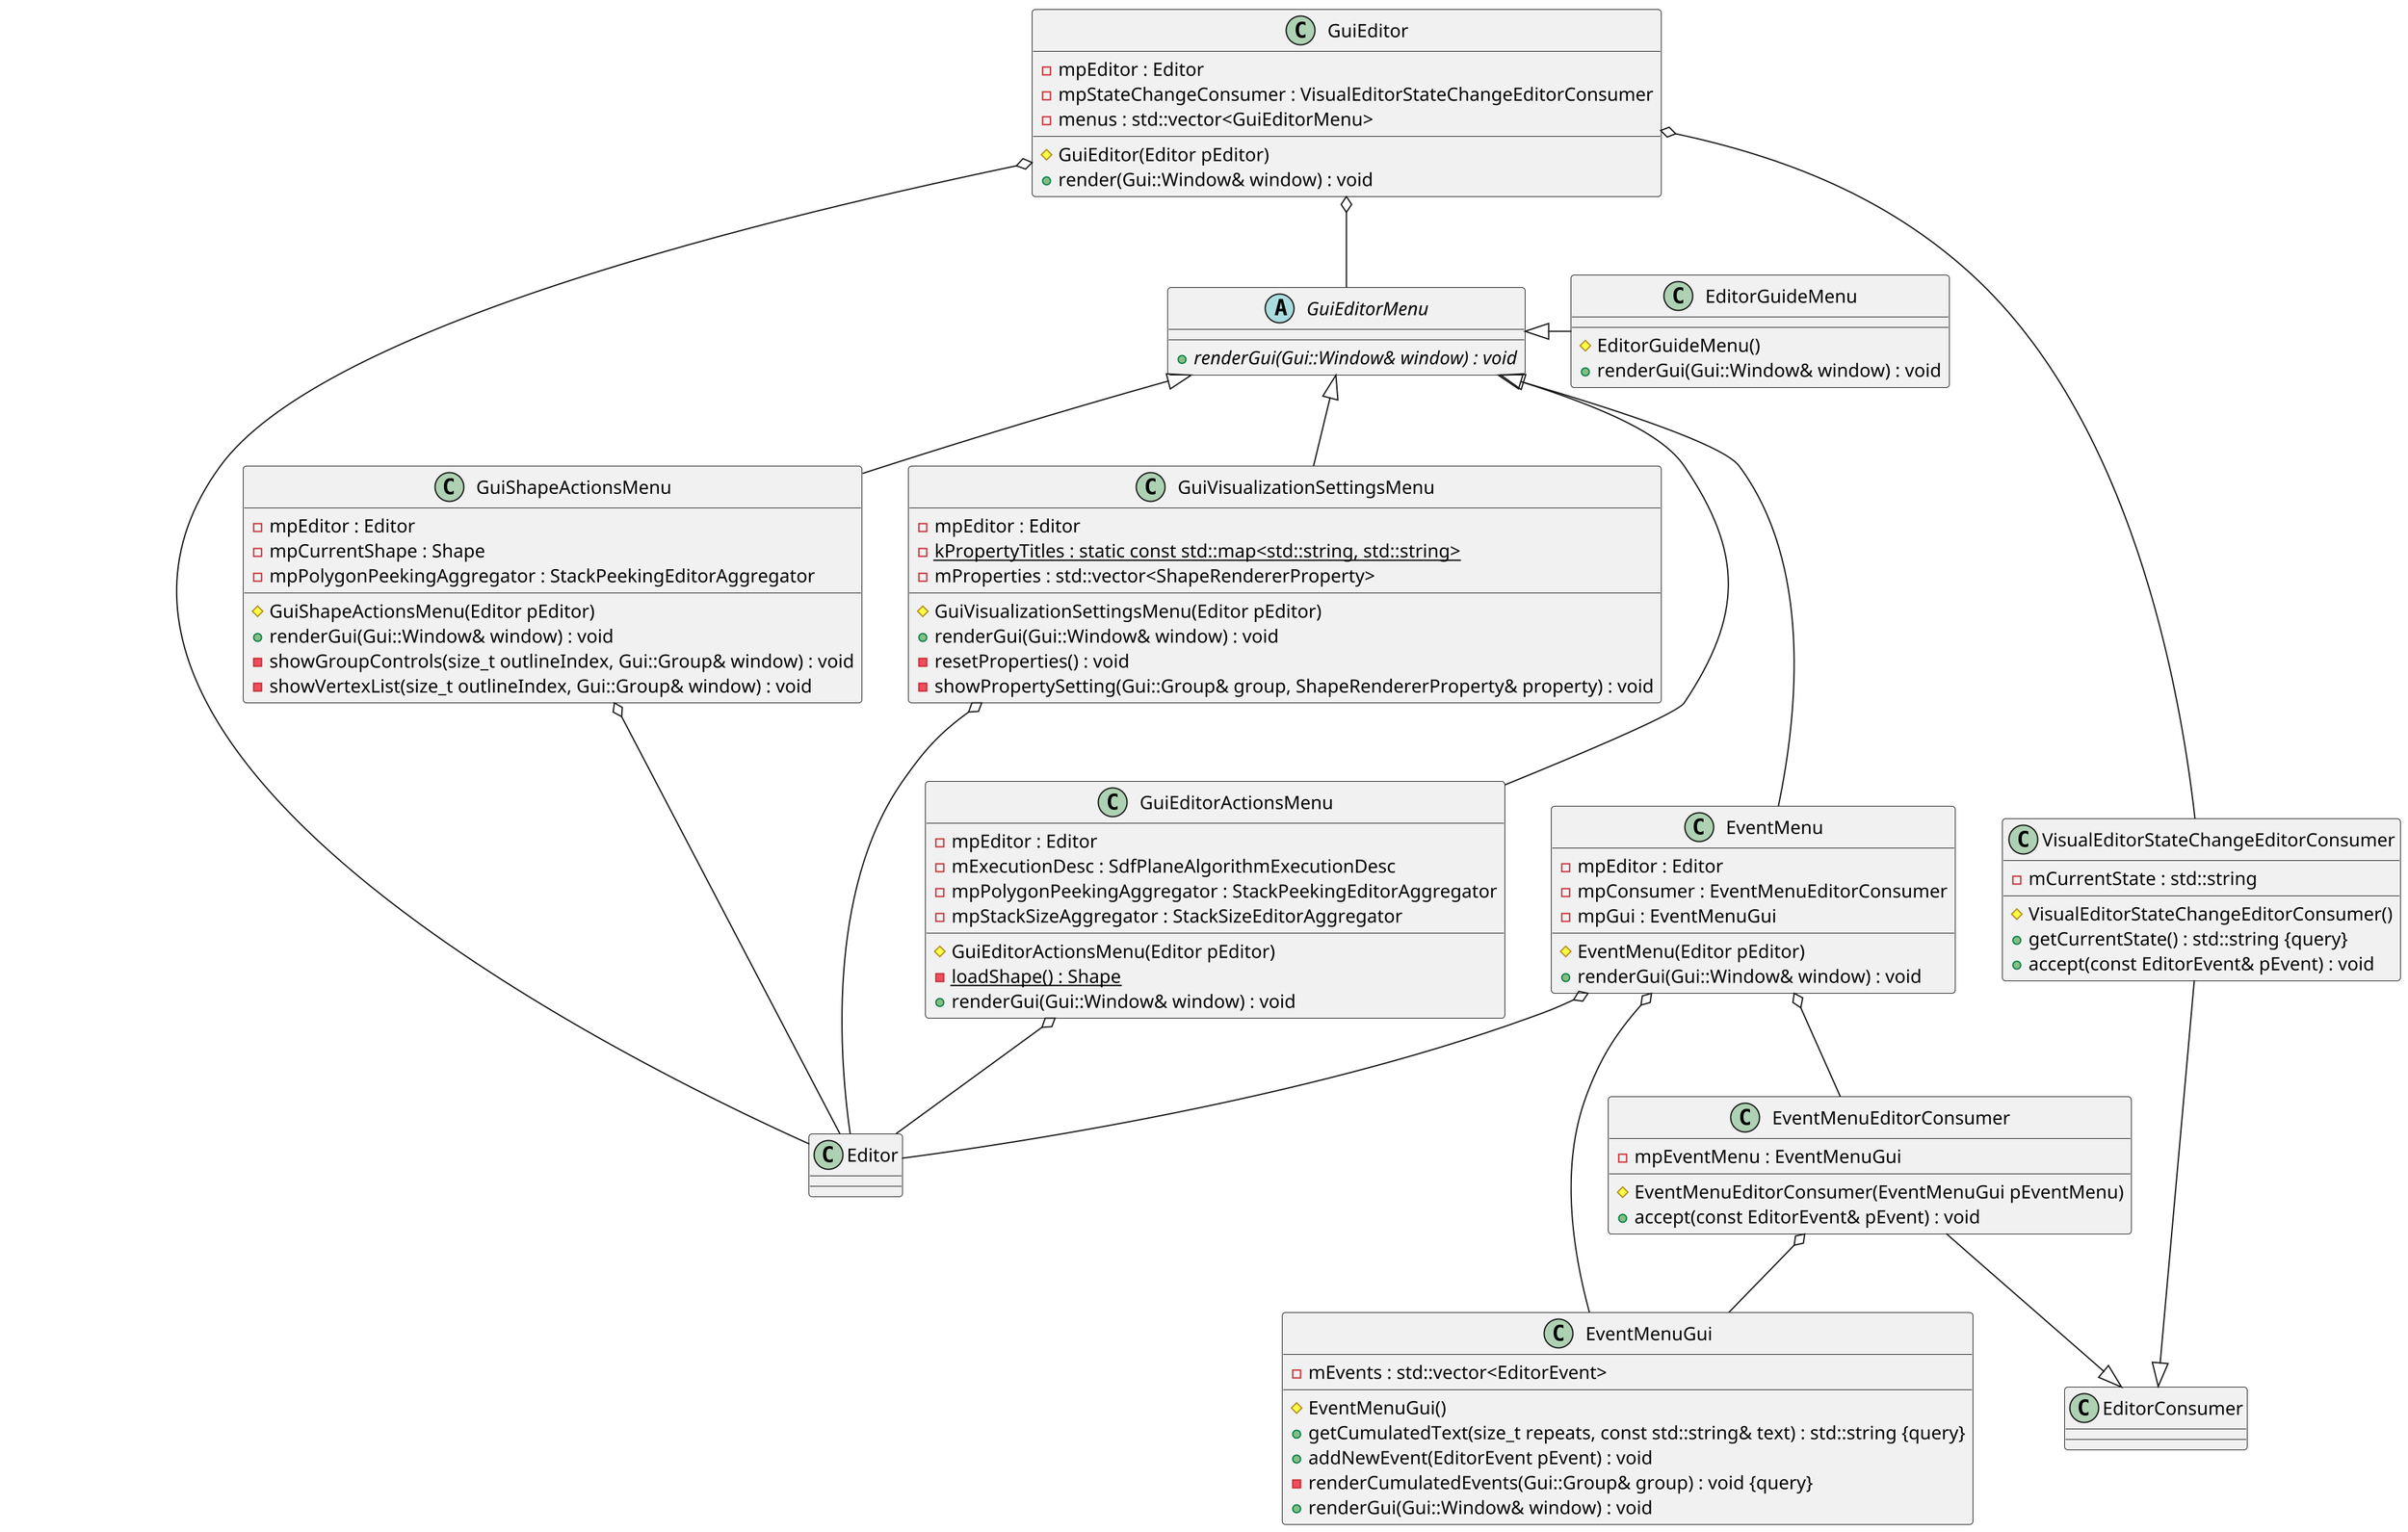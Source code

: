 @startuml

scale 2


class Editor {
}


class EditorGuideMenu {
    #EditorGuideMenu()
    +renderGui(Gui::Window& window) : void
}

class EventMenu {
    #EventMenu(Editor pEditor)
    -mpEditor : Editor
    -mpConsumer : EventMenuEditorConsumer
    -mpGui : EventMenuGui
    +renderGui(Gui::Window& window) : void
}

class EventMenuEditorConsumer {
    #EventMenuEditorConsumer(EventMenuGui pEventMenu)
    -mpEventMenu : EventMenuGui
    +accept(const EditorEvent& pEvent) : void
}

class EventMenuGui {
    #EventMenuGui()
    +getCumulatedText(size_t repeats, const std::string& text) : std::string {query}
    -mEvents : std::vector<EditorEvent>
    +addNewEvent(EditorEvent pEvent) : void
    -renderCumulatedEvents(Gui::Group& group) : void {query}
    +renderGui(Gui::Window& window) : void
}

class GuiEditor {
    #GuiEditor(Editor pEditor)
    -mpEditor : Editor
    -mpStateChangeConsumer : VisualEditorStateChangeEditorConsumer
    -menus : std::vector<GuiEditorMenu>
    +render(Gui::Window& window) : void
}

class GuiEditorActionsMenu {
    #GuiEditorActionsMenu(Editor pEditor)
    -mpEditor : Editor
    -mExecutionDesc : SdfPlaneAlgorithmExecutionDesc
    -{static} loadShape() : Shape
    -mpPolygonPeekingAggregator : StackPeekingEditorAggregator
    -mpStackSizeAggregator : StackSizeEditorAggregator
    +renderGui(Gui::Window& window) : void
}

abstract class GuiEditorMenu {
    +{abstract} renderGui(Gui::Window& window) : void
}

class GuiShapeActionsMenu {
    #GuiShapeActionsMenu(Editor pEditor)
    -mpEditor : Editor
    -mpCurrentShape : Shape
    -mpPolygonPeekingAggregator : StackPeekingEditorAggregator
    +renderGui(Gui::Window& window) : void
    -showGroupControls(size_t outlineIndex, Gui::Group& window) : void
    -showVertexList(size_t outlineIndex, Gui::Group& window) : void
}


class GuiVisualizationSettingsMenu {
    #GuiVisualizationSettingsMenu(Editor pEditor)
    -mpEditor : Editor
    -{static} kPropertyTitles : static const std::map<std::string, std::string>
    -mProperties : std::vector<ShapeRendererProperty>
    +renderGui(Gui::Window& window) : void
    -resetProperties() : void
    -showPropertySetting(Gui::Group& group, ShapeRendererProperty& property) : void
}

class VisualEditorStateChangeEditorConsumer {
    #VisualEditorStateChangeEditorConsumer()
    +getCurrentState() : std::string {query}
    -mCurrentState : std::string
    +accept(const EditorEvent& pEvent) : void
}


EventMenuEditorConsumer --|> EditorConsumer
VisualEditorStateChangeEditorConsumer -|> EditorConsumer
EditorGuideMenu -|> GuiEditorMenu
GuiEditorMenu <|--- EventMenu
GuiEditorMenu <|-- GuiEditorActionsMenu
GuiEditorMenu <|-- GuiShapeActionsMenu
GuiEditorMenu <|-- GuiVisualizationSettingsMenu


EventMenu o-- Editor
EventMenu o-- EventMenuEditorConsumer
EventMenu o-- EventMenuGui
EventMenuEditorConsumer o-- EventMenuGui
GuiEditor o-- Editor
GuiEditor o-- GuiEditorMenu
GuiEditor o-- VisualEditorStateChangeEditorConsumer
GuiEditorActionsMenu o-- Editor
GuiShapeActionsMenu o-- Editor
GuiVisualizationSettingsMenu o-- Editor


@enduml
